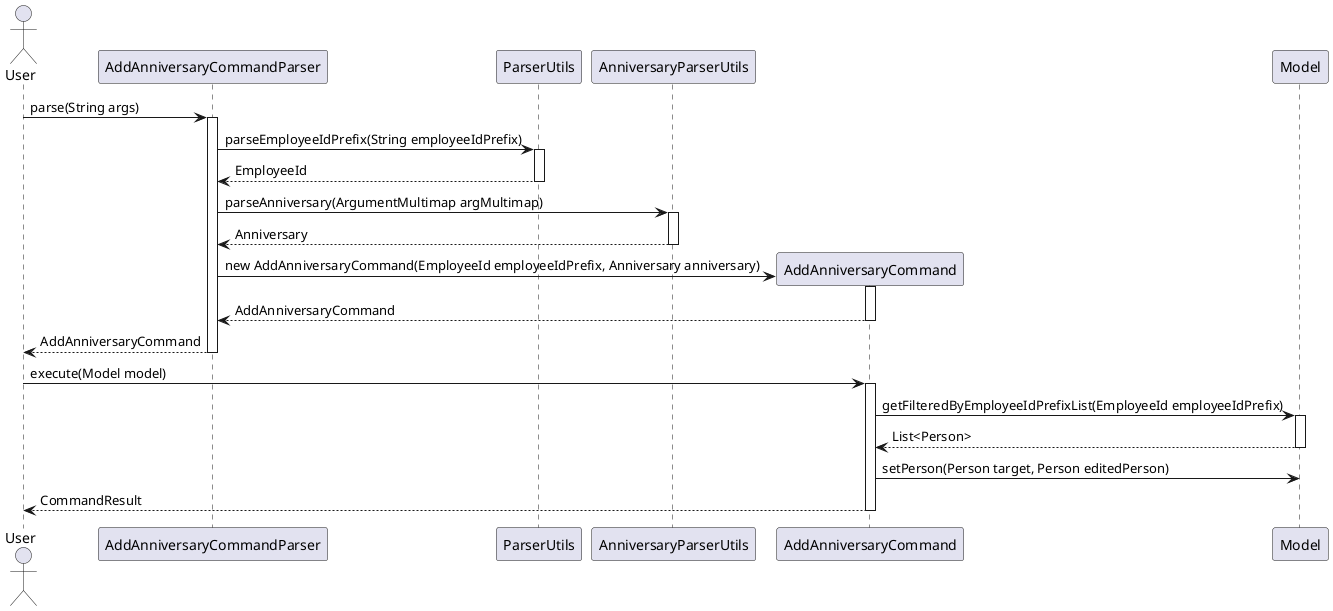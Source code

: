 @startuml
actor User as U
participant AddAnniversaryCommandParser as AACP
participant ParserUtils as PU
participant AnniversaryParserUtils as APU
participant AddAnniversaryCommand as AAC
participant Model as M


U -> AACP: parse(String args)
activate AACP
AACP -> PU : parseEmployeeIdPrefix(String employeeIdPrefix)
activate PU
PU --> AACP: EmployeeId
deactivate PU
AACP -> APU: parseAnniversary(ArgumentMultimap argMultimap)
activate APU
APU --> AACP: Anniversary
deactivate APU
create AAC
AACP -> AAC : new AddAnniversaryCommand(EmployeeId employeeIdPrefix, Anniversary anniversary)
Activate AAC
return AddAnniversaryCommand
AACP --> U : AddAnniversaryCommand
deactivate AACP

U -> AAC: execute(Model model)
activate AAC
AAC -> M : getFilteredByEmployeeIdPrefixList(EmployeeId employeeIdPrefix)
activate M
M --> AAC : List<Person>
deactivate M
AAC -> M : setPerson(Person target, Person editedPerson)
return CommandResult

@enduml
